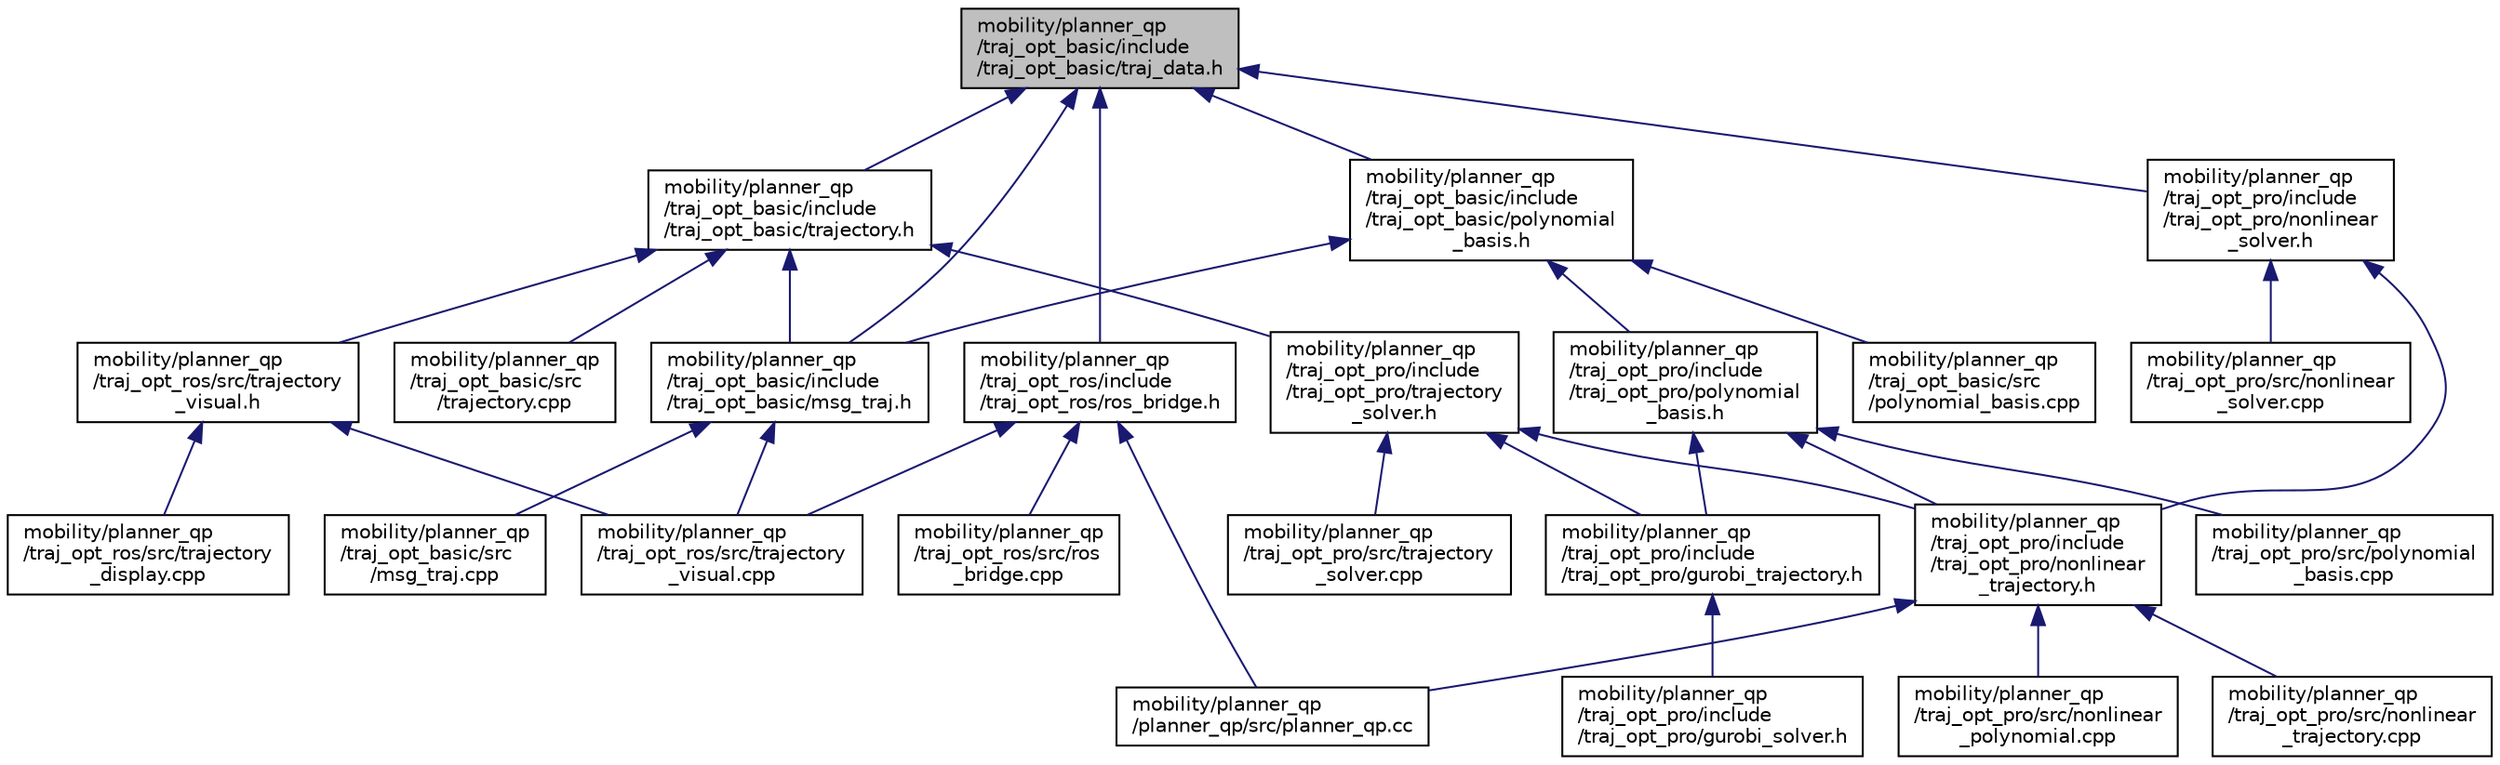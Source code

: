 digraph "mobility/planner_qp/traj_opt_basic/include/traj_opt_basic/traj_data.h"
{
 // LATEX_PDF_SIZE
  edge [fontname="Helvetica",fontsize="10",labelfontname="Helvetica",labelfontsize="10"];
  node [fontname="Helvetica",fontsize="10",shape=record];
  Node1 [label="mobility/planner_qp\l/traj_opt_basic/include\l/traj_opt_basic/traj_data.h",height=0.2,width=0.4,color="black", fillcolor="grey75", style="filled", fontcolor="black",tooltip=" "];
  Node1 -> Node2 [dir="back",color="midnightblue",fontsize="10",style="solid",fontname="Helvetica"];
  Node2 [label="mobility/planner_qp\l/traj_opt_basic/include\l/traj_opt_basic/msg_traj.h",height=0.2,width=0.4,color="black", fillcolor="white", style="filled",URL="$msg__traj_8h.html",tooltip=" "];
  Node2 -> Node3 [dir="back",color="midnightblue",fontsize="10",style="solid",fontname="Helvetica"];
  Node3 [label="mobility/planner_qp\l/traj_opt_basic/src\l/msg_traj.cpp",height=0.2,width=0.4,color="black", fillcolor="white", style="filled",URL="$msg__traj_8cpp.html",tooltip=" "];
  Node2 -> Node4 [dir="back",color="midnightblue",fontsize="10",style="solid",fontname="Helvetica"];
  Node4 [label="mobility/planner_qp\l/traj_opt_ros/src/trajectory\l_visual.cpp",height=0.2,width=0.4,color="black", fillcolor="white", style="filled",URL="$trajectory__visual_8cpp.html",tooltip=" "];
  Node1 -> Node5 [dir="back",color="midnightblue",fontsize="10",style="solid",fontname="Helvetica"];
  Node5 [label="mobility/planner_qp\l/traj_opt_basic/include\l/traj_opt_basic/polynomial\l_basis.h",height=0.2,width=0.4,color="black", fillcolor="white", style="filled",URL="$traj__opt__basic_2include_2traj__opt__basic_2polynomial__basis_8h.html",tooltip=" "];
  Node5 -> Node2 [dir="back",color="midnightblue",fontsize="10",style="solid",fontname="Helvetica"];
  Node5 -> Node6 [dir="back",color="midnightblue",fontsize="10",style="solid",fontname="Helvetica"];
  Node6 [label="mobility/planner_qp\l/traj_opt_basic/src\l/polynomial_basis.cpp",height=0.2,width=0.4,color="black", fillcolor="white", style="filled",URL="$traj__opt__basic_2src_2polynomial__basis_8cpp.html",tooltip=" "];
  Node5 -> Node7 [dir="back",color="midnightblue",fontsize="10",style="solid",fontname="Helvetica"];
  Node7 [label="mobility/planner_qp\l/traj_opt_pro/include\l/traj_opt_pro/polynomial\l_basis.h",height=0.2,width=0.4,color="black", fillcolor="white", style="filled",URL="$traj__opt__pro_2include_2traj__opt__pro_2polynomial__basis_8h.html",tooltip=" "];
  Node7 -> Node8 [dir="back",color="midnightblue",fontsize="10",style="solid",fontname="Helvetica"];
  Node8 [label="mobility/planner_qp\l/traj_opt_pro/include\l/traj_opt_pro/gurobi_trajectory.h",height=0.2,width=0.4,color="black", fillcolor="white", style="filled",URL="$gurobi__trajectory_8h.html",tooltip=" "];
  Node8 -> Node9 [dir="back",color="midnightblue",fontsize="10",style="solid",fontname="Helvetica"];
  Node9 [label="mobility/planner_qp\l/traj_opt_pro/include\l/traj_opt_pro/gurobi_solver.h",height=0.2,width=0.4,color="black", fillcolor="white", style="filled",URL="$gurobi__solver_8h.html",tooltip=" "];
  Node7 -> Node10 [dir="back",color="midnightblue",fontsize="10",style="solid",fontname="Helvetica"];
  Node10 [label="mobility/planner_qp\l/traj_opt_pro/include\l/traj_opt_pro/nonlinear\l_trajectory.h",height=0.2,width=0.4,color="black", fillcolor="white", style="filled",URL="$nonlinear__trajectory_8h.html",tooltip=" "];
  Node10 -> Node11 [dir="back",color="midnightblue",fontsize="10",style="solid",fontname="Helvetica"];
  Node11 [label="mobility/planner_qp\l/planner_qp/src/planner_qp.cc",height=0.2,width=0.4,color="black", fillcolor="white", style="filled",URL="$planner__qp_8cc.html",tooltip=" "];
  Node10 -> Node12 [dir="back",color="midnightblue",fontsize="10",style="solid",fontname="Helvetica"];
  Node12 [label="mobility/planner_qp\l/traj_opt_pro/src/nonlinear\l_polynomial.cpp",height=0.2,width=0.4,color="black", fillcolor="white", style="filled",URL="$nonlinear__polynomial_8cpp.html",tooltip=" "];
  Node10 -> Node13 [dir="back",color="midnightblue",fontsize="10",style="solid",fontname="Helvetica"];
  Node13 [label="mobility/planner_qp\l/traj_opt_pro/src/nonlinear\l_trajectory.cpp",height=0.2,width=0.4,color="black", fillcolor="white", style="filled",URL="$nonlinear__trajectory_8cpp.html",tooltip=" "];
  Node7 -> Node14 [dir="back",color="midnightblue",fontsize="10",style="solid",fontname="Helvetica"];
  Node14 [label="mobility/planner_qp\l/traj_opt_pro/src/polynomial\l_basis.cpp",height=0.2,width=0.4,color="black", fillcolor="white", style="filled",URL="$traj__opt__pro_2src_2polynomial__basis_8cpp.html",tooltip=" "];
  Node1 -> Node15 [dir="back",color="midnightblue",fontsize="10",style="solid",fontname="Helvetica"];
  Node15 [label="mobility/planner_qp\l/traj_opt_basic/include\l/traj_opt_basic/trajectory.h",height=0.2,width=0.4,color="black", fillcolor="white", style="filled",URL="$trajectory_8h.html",tooltip=" "];
  Node15 -> Node2 [dir="back",color="midnightblue",fontsize="10",style="solid",fontname="Helvetica"];
  Node15 -> Node16 [dir="back",color="midnightblue",fontsize="10",style="solid",fontname="Helvetica"];
  Node16 [label="mobility/planner_qp\l/traj_opt_basic/src\l/trajectory.cpp",height=0.2,width=0.4,color="black", fillcolor="white", style="filled",URL="$trajectory_8cpp.html",tooltip=" "];
  Node15 -> Node17 [dir="back",color="midnightblue",fontsize="10",style="solid",fontname="Helvetica"];
  Node17 [label="mobility/planner_qp\l/traj_opt_pro/include\l/traj_opt_pro/trajectory\l_solver.h",height=0.2,width=0.4,color="black", fillcolor="white", style="filled",URL="$trajectory__solver_8h.html",tooltip=" "];
  Node17 -> Node8 [dir="back",color="midnightblue",fontsize="10",style="solid",fontname="Helvetica"];
  Node17 -> Node10 [dir="back",color="midnightblue",fontsize="10",style="solid",fontname="Helvetica"];
  Node17 -> Node18 [dir="back",color="midnightblue",fontsize="10",style="solid",fontname="Helvetica"];
  Node18 [label="mobility/planner_qp\l/traj_opt_pro/src/trajectory\l_solver.cpp",height=0.2,width=0.4,color="black", fillcolor="white", style="filled",URL="$trajectory__solver_8cpp.html",tooltip=" "];
  Node15 -> Node19 [dir="back",color="midnightblue",fontsize="10",style="solid",fontname="Helvetica"];
  Node19 [label="mobility/planner_qp\l/traj_opt_ros/src/trajectory\l_visual.h",height=0.2,width=0.4,color="black", fillcolor="white", style="filled",URL="$trajectory__visual_8h.html",tooltip=" "];
  Node19 -> Node20 [dir="back",color="midnightblue",fontsize="10",style="solid",fontname="Helvetica"];
  Node20 [label="mobility/planner_qp\l/traj_opt_ros/src/trajectory\l_display.cpp",height=0.2,width=0.4,color="black", fillcolor="white", style="filled",URL="$trajectory__display_8cpp.html",tooltip=" "];
  Node19 -> Node4 [dir="back",color="midnightblue",fontsize="10",style="solid",fontname="Helvetica"];
  Node1 -> Node21 [dir="back",color="midnightblue",fontsize="10",style="solid",fontname="Helvetica"];
  Node21 [label="mobility/planner_qp\l/traj_opt_pro/include\l/traj_opt_pro/nonlinear\l_solver.h",height=0.2,width=0.4,color="black", fillcolor="white", style="filled",URL="$nonlinear__solver_8h.html",tooltip=" "];
  Node21 -> Node10 [dir="back",color="midnightblue",fontsize="10",style="solid",fontname="Helvetica"];
  Node21 -> Node22 [dir="back",color="midnightblue",fontsize="10",style="solid",fontname="Helvetica"];
  Node22 [label="mobility/planner_qp\l/traj_opt_pro/src/nonlinear\l_solver.cpp",height=0.2,width=0.4,color="black", fillcolor="white", style="filled",URL="$nonlinear__solver_8cpp.html",tooltip=" "];
  Node1 -> Node23 [dir="back",color="midnightblue",fontsize="10",style="solid",fontname="Helvetica"];
  Node23 [label="mobility/planner_qp\l/traj_opt_ros/include\l/traj_opt_ros/ros_bridge.h",height=0.2,width=0.4,color="black", fillcolor="white", style="filled",URL="$ros__bridge_8h.html",tooltip=" "];
  Node23 -> Node11 [dir="back",color="midnightblue",fontsize="10",style="solid",fontname="Helvetica"];
  Node23 -> Node24 [dir="back",color="midnightblue",fontsize="10",style="solid",fontname="Helvetica"];
  Node24 [label="mobility/planner_qp\l/traj_opt_ros/src/ros\l_bridge.cpp",height=0.2,width=0.4,color="black", fillcolor="white", style="filled",URL="$ros__bridge_8cpp.html",tooltip=" "];
  Node23 -> Node4 [dir="back",color="midnightblue",fontsize="10",style="solid",fontname="Helvetica"];
}
